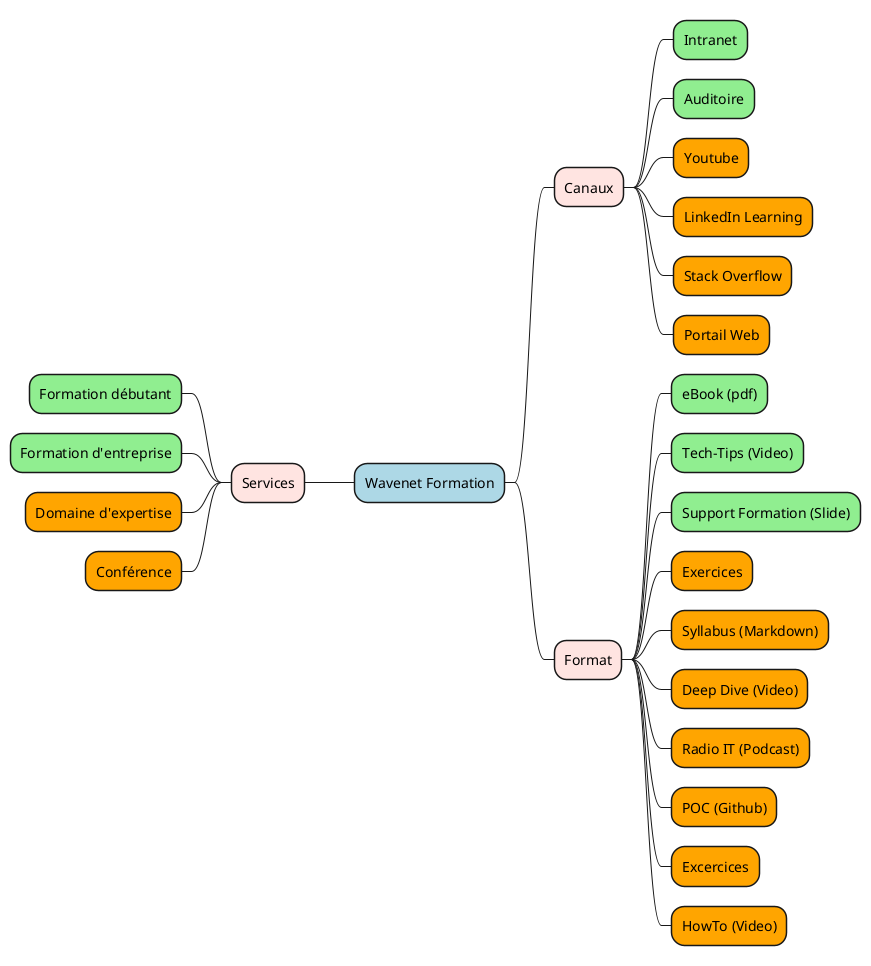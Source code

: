 @startmindmap
*[#LightBlue] Wavenet Formation
--[#MistyRose] Services
---[#Lightgreen] Formation débutant
---[#Lightgreen] Formation d'entreprise
---[#Orange] Domaine d'expertise
---[#Orange] Conférence
**[#MistyRose] Canaux
***[#Lightgreen] Intranet
***[#Lightgreen] Auditoire
***[#Orange] Youtube
***[#Orange] LinkedIn Learning
***[#Orange] Stack Overflow
***[#Orange] Portail Web
**[#MistyRose] Format
***[#Lightgreen] eBook (pdf)
***[#Lightgreen] Tech-Tips (Video)
***[#Lightgreen] Support Formation (Slide)
***[#Orange] Exercices
***[#Orange] Syllabus (Markdown)
***[#Orange] Deep Dive (Video)
***[#Orange] Radio IT (Podcast)
***[#Orange] POC (Github)
***[#Orange] Excercices
***[#Orange] HowTo (Video)
@endmindmap